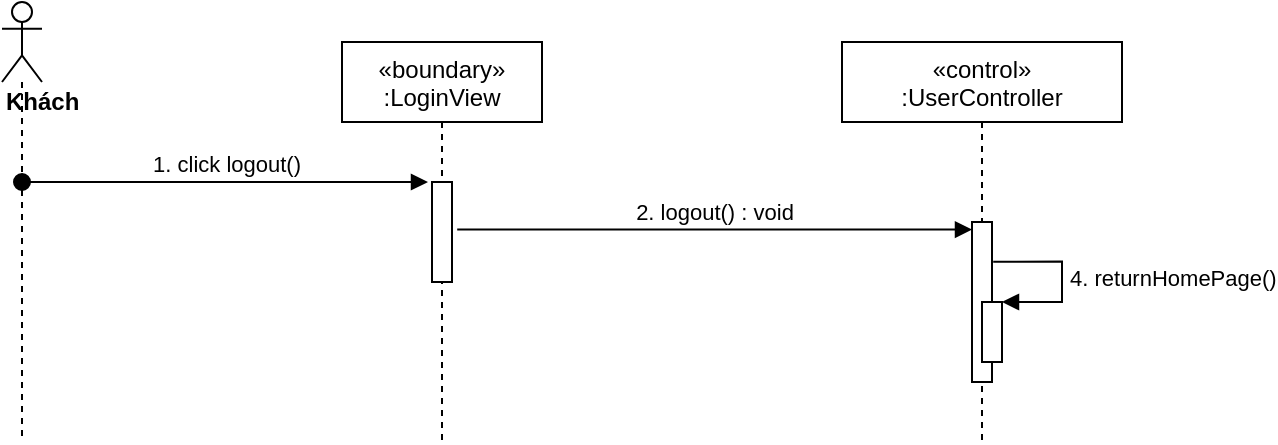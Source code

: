 <mxfile version="14.7.10" type="device"><diagram id="kgpKYQtTHZ0yAKxKKP6v" name="Page-1"><mxGraphModel dx="1038" dy="521" grid="1" gridSize="10" guides="1" tooltips="1" connect="1" arrows="1" fold="1" page="1" pageScale="1" pageWidth="850" pageHeight="1100" math="0" shadow="0"><root><mxCell id="0"/><mxCell id="1" parent="0"/><mxCell id="iRY-_i7k-yxGKBdcrNnx-1" value="«boundary»&#10;:LoginView" style="shape=umlLifeline;perimeter=lifelinePerimeter;container=1;collapsible=0;recursiveResize=0;rounded=0;shadow=0;strokeWidth=1;" parent="1" vertex="1"><mxGeometry x="230" y="80" width="100" height="200" as="geometry"/></mxCell><mxCell id="iRY-_i7k-yxGKBdcrNnx-2" value="" style="points=[];perimeter=orthogonalPerimeter;rounded=0;shadow=0;strokeWidth=1;" parent="iRY-_i7k-yxGKBdcrNnx-1" vertex="1"><mxGeometry x="45" y="70" width="10" height="50" as="geometry"/></mxCell><mxCell id="iRY-_i7k-yxGKBdcrNnx-4" value="«control»&#10;:UserController" style="shape=umlLifeline;perimeter=lifelinePerimeter;container=1;collapsible=0;recursiveResize=0;rounded=0;shadow=0;strokeWidth=1;" parent="1" vertex="1"><mxGeometry x="480" y="80" width="140" height="200" as="geometry"/></mxCell><mxCell id="iRY-_i7k-yxGKBdcrNnx-6" value="&lt;div&gt;&lt;b&gt;Khách&lt;/b&gt;&lt;/div&gt;" style="shape=umlLifeline;participant=umlActor;perimeter=lifelinePerimeter;whiteSpace=wrap;html=1;container=1;collapsible=0;recursiveResize=0;verticalAlign=top;spacingTop=36;outlineConnect=0;align=left;" parent="1" vertex="1"><mxGeometry x="60" y="60" width="20" height="220" as="geometry"/></mxCell><mxCell id="iRY-_i7k-yxGKBdcrNnx-7" value="1. click logout()" style="html=1;verticalAlign=bottom;startArrow=oval;startFill=1;endArrow=block;startSize=8;entryX=-0.2;entryY=0;entryDx=0;entryDy=0;entryPerimeter=0;" parent="1" source="iRY-_i7k-yxGKBdcrNnx-6" target="iRY-_i7k-yxGKBdcrNnx-2" edge="1"><mxGeometry width="60" relative="1" as="geometry"><mxPoint x="390" y="220" as="sourcePoint"/><mxPoint x="450" y="220" as="targetPoint"/></mxGeometry></mxCell><mxCell id="iRY-_i7k-yxGKBdcrNnx-23" value="2. logout() : void" style="html=1;verticalAlign=bottom;endArrow=block;exitX=1.26;exitY=0.476;exitDx=0;exitDy=0;exitPerimeter=0;" parent="1" source="iRY-_i7k-yxGKBdcrNnx-2" target="iRY-_i7k-yxGKBdcrNnx-24" edge="1"><mxGeometry width="80" relative="1" as="geometry"><mxPoint x="285" y="177" as="sourcePoint"/><mxPoint x="460" y="160" as="targetPoint"/></mxGeometry></mxCell><mxCell id="iRY-_i7k-yxGKBdcrNnx-24" value="" style="html=1;points=[];perimeter=orthogonalPerimeter;" parent="1" vertex="1"><mxGeometry x="545" y="170" width="10" height="80" as="geometry"/></mxCell><mxCell id="w3_u1w5-Sz3dtg98kf1K-1" value="" style="html=1;points=[];perimeter=orthogonalPerimeter;" vertex="1" parent="1"><mxGeometry x="550" y="210" width="10" height="30" as="geometry"/></mxCell><mxCell id="w3_u1w5-Sz3dtg98kf1K-2" value="&lt;span style=&quot;text-align: center&quot;&gt;4. returnHomePage()&lt;/span&gt;" style="edgeStyle=orthogonalEdgeStyle;html=1;align=left;spacingLeft=2;endArrow=block;rounded=0;entryX=1;entryY=0;exitX=1.06;exitY=0.248;exitDx=0;exitDy=0;exitPerimeter=0;" edge="1" target="w3_u1w5-Sz3dtg98kf1K-1" parent="1" source="iRY-_i7k-yxGKBdcrNnx-24"><mxGeometry relative="1" as="geometry"><mxPoint x="560" y="190" as="sourcePoint"/><Array as="points"><mxPoint x="590" y="190"/><mxPoint x="590" y="210"/></Array></mxGeometry></mxCell></root></mxGraphModel></diagram></mxfile>